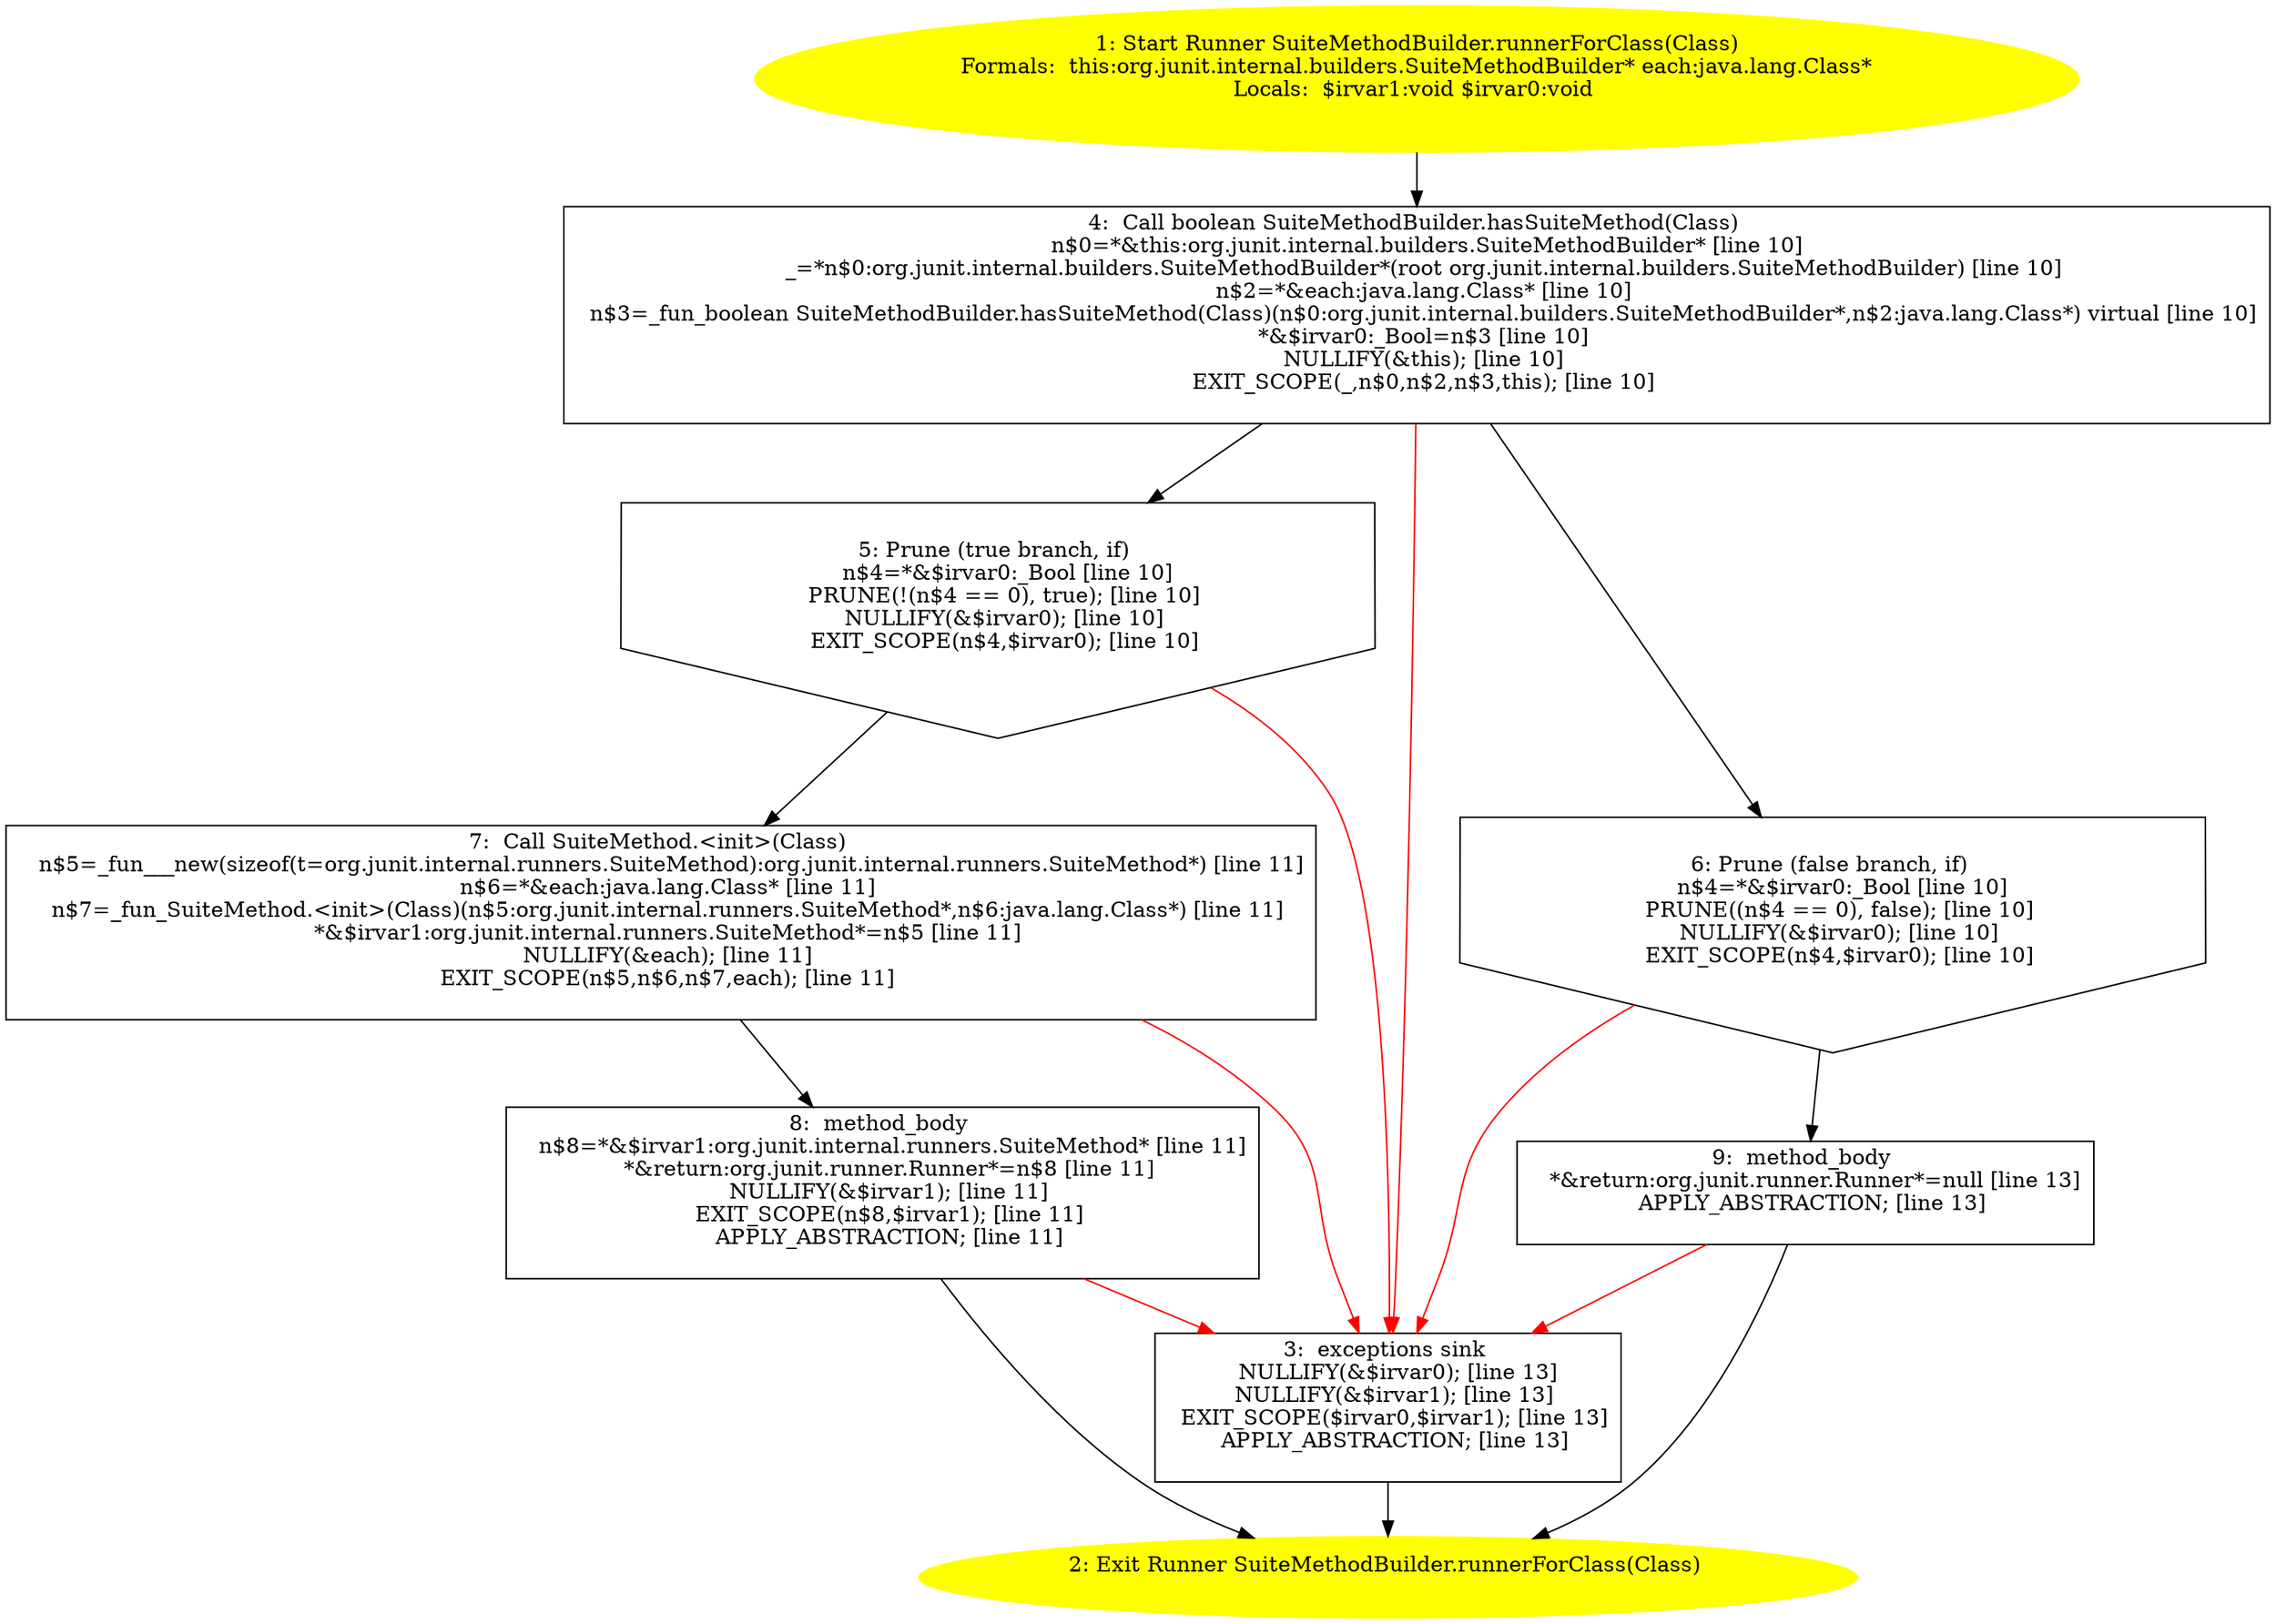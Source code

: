 /* @generated */
digraph cfg {
"org.junit.internal.builders.SuiteMethodBuilder.runnerForClass(java.lang.Class):org.junit.runner.Runn.ddab4838cca3ea2e6e2b805427147b58_1" [label="1: Start Runner SuiteMethodBuilder.runnerForClass(Class)\nFormals:  this:org.junit.internal.builders.SuiteMethodBuilder* each:java.lang.Class*\nLocals:  $irvar1:void $irvar0:void \n  " color=yellow style=filled]
	

	 "org.junit.internal.builders.SuiteMethodBuilder.runnerForClass(java.lang.Class):org.junit.runner.Runn.ddab4838cca3ea2e6e2b805427147b58_1" -> "org.junit.internal.builders.SuiteMethodBuilder.runnerForClass(java.lang.Class):org.junit.runner.Runn.ddab4838cca3ea2e6e2b805427147b58_4" ;
"org.junit.internal.builders.SuiteMethodBuilder.runnerForClass(java.lang.Class):org.junit.runner.Runn.ddab4838cca3ea2e6e2b805427147b58_2" [label="2: Exit Runner SuiteMethodBuilder.runnerForClass(Class) \n  " color=yellow style=filled]
	

"org.junit.internal.builders.SuiteMethodBuilder.runnerForClass(java.lang.Class):org.junit.runner.Runn.ddab4838cca3ea2e6e2b805427147b58_3" [label="3:  exceptions sink \n   NULLIFY(&$irvar0); [line 13]\n  NULLIFY(&$irvar1); [line 13]\n  EXIT_SCOPE($irvar0,$irvar1); [line 13]\n  APPLY_ABSTRACTION; [line 13]\n " shape="box"]
	

	 "org.junit.internal.builders.SuiteMethodBuilder.runnerForClass(java.lang.Class):org.junit.runner.Runn.ddab4838cca3ea2e6e2b805427147b58_3" -> "org.junit.internal.builders.SuiteMethodBuilder.runnerForClass(java.lang.Class):org.junit.runner.Runn.ddab4838cca3ea2e6e2b805427147b58_2" ;
"org.junit.internal.builders.SuiteMethodBuilder.runnerForClass(java.lang.Class):org.junit.runner.Runn.ddab4838cca3ea2e6e2b805427147b58_4" [label="4:  Call boolean SuiteMethodBuilder.hasSuiteMethod(Class) \n   n$0=*&this:org.junit.internal.builders.SuiteMethodBuilder* [line 10]\n  _=*n$0:org.junit.internal.builders.SuiteMethodBuilder*(root org.junit.internal.builders.SuiteMethodBuilder) [line 10]\n  n$2=*&each:java.lang.Class* [line 10]\n  n$3=_fun_boolean SuiteMethodBuilder.hasSuiteMethod(Class)(n$0:org.junit.internal.builders.SuiteMethodBuilder*,n$2:java.lang.Class*) virtual [line 10]\n  *&$irvar0:_Bool=n$3 [line 10]\n  NULLIFY(&this); [line 10]\n  EXIT_SCOPE(_,n$0,n$2,n$3,this); [line 10]\n " shape="box"]
	

	 "org.junit.internal.builders.SuiteMethodBuilder.runnerForClass(java.lang.Class):org.junit.runner.Runn.ddab4838cca3ea2e6e2b805427147b58_4" -> "org.junit.internal.builders.SuiteMethodBuilder.runnerForClass(java.lang.Class):org.junit.runner.Runn.ddab4838cca3ea2e6e2b805427147b58_5" ;
	 "org.junit.internal.builders.SuiteMethodBuilder.runnerForClass(java.lang.Class):org.junit.runner.Runn.ddab4838cca3ea2e6e2b805427147b58_4" -> "org.junit.internal.builders.SuiteMethodBuilder.runnerForClass(java.lang.Class):org.junit.runner.Runn.ddab4838cca3ea2e6e2b805427147b58_6" ;
	 "org.junit.internal.builders.SuiteMethodBuilder.runnerForClass(java.lang.Class):org.junit.runner.Runn.ddab4838cca3ea2e6e2b805427147b58_4" -> "org.junit.internal.builders.SuiteMethodBuilder.runnerForClass(java.lang.Class):org.junit.runner.Runn.ddab4838cca3ea2e6e2b805427147b58_3" [color="red" ];
"org.junit.internal.builders.SuiteMethodBuilder.runnerForClass(java.lang.Class):org.junit.runner.Runn.ddab4838cca3ea2e6e2b805427147b58_5" [label="5: Prune (true branch, if) \n   n$4=*&$irvar0:_Bool [line 10]\n  PRUNE(!(n$4 == 0), true); [line 10]\n  NULLIFY(&$irvar0); [line 10]\n  EXIT_SCOPE(n$4,$irvar0); [line 10]\n " shape="invhouse"]
	

	 "org.junit.internal.builders.SuiteMethodBuilder.runnerForClass(java.lang.Class):org.junit.runner.Runn.ddab4838cca3ea2e6e2b805427147b58_5" -> "org.junit.internal.builders.SuiteMethodBuilder.runnerForClass(java.lang.Class):org.junit.runner.Runn.ddab4838cca3ea2e6e2b805427147b58_7" ;
	 "org.junit.internal.builders.SuiteMethodBuilder.runnerForClass(java.lang.Class):org.junit.runner.Runn.ddab4838cca3ea2e6e2b805427147b58_5" -> "org.junit.internal.builders.SuiteMethodBuilder.runnerForClass(java.lang.Class):org.junit.runner.Runn.ddab4838cca3ea2e6e2b805427147b58_3" [color="red" ];
"org.junit.internal.builders.SuiteMethodBuilder.runnerForClass(java.lang.Class):org.junit.runner.Runn.ddab4838cca3ea2e6e2b805427147b58_6" [label="6: Prune (false branch, if) \n   n$4=*&$irvar0:_Bool [line 10]\n  PRUNE((n$4 == 0), false); [line 10]\n  NULLIFY(&$irvar0); [line 10]\n  EXIT_SCOPE(n$4,$irvar0); [line 10]\n " shape="invhouse"]
	

	 "org.junit.internal.builders.SuiteMethodBuilder.runnerForClass(java.lang.Class):org.junit.runner.Runn.ddab4838cca3ea2e6e2b805427147b58_6" -> "org.junit.internal.builders.SuiteMethodBuilder.runnerForClass(java.lang.Class):org.junit.runner.Runn.ddab4838cca3ea2e6e2b805427147b58_9" ;
	 "org.junit.internal.builders.SuiteMethodBuilder.runnerForClass(java.lang.Class):org.junit.runner.Runn.ddab4838cca3ea2e6e2b805427147b58_6" -> "org.junit.internal.builders.SuiteMethodBuilder.runnerForClass(java.lang.Class):org.junit.runner.Runn.ddab4838cca3ea2e6e2b805427147b58_3" [color="red" ];
"org.junit.internal.builders.SuiteMethodBuilder.runnerForClass(java.lang.Class):org.junit.runner.Runn.ddab4838cca3ea2e6e2b805427147b58_7" [label="7:  Call SuiteMethod.<init>(Class) \n   n$5=_fun___new(sizeof(t=org.junit.internal.runners.SuiteMethod):org.junit.internal.runners.SuiteMethod*) [line 11]\n  n$6=*&each:java.lang.Class* [line 11]\n  n$7=_fun_SuiteMethod.<init>(Class)(n$5:org.junit.internal.runners.SuiteMethod*,n$6:java.lang.Class*) [line 11]\n  *&$irvar1:org.junit.internal.runners.SuiteMethod*=n$5 [line 11]\n  NULLIFY(&each); [line 11]\n  EXIT_SCOPE(n$5,n$6,n$7,each); [line 11]\n " shape="box"]
	

	 "org.junit.internal.builders.SuiteMethodBuilder.runnerForClass(java.lang.Class):org.junit.runner.Runn.ddab4838cca3ea2e6e2b805427147b58_7" -> "org.junit.internal.builders.SuiteMethodBuilder.runnerForClass(java.lang.Class):org.junit.runner.Runn.ddab4838cca3ea2e6e2b805427147b58_8" ;
	 "org.junit.internal.builders.SuiteMethodBuilder.runnerForClass(java.lang.Class):org.junit.runner.Runn.ddab4838cca3ea2e6e2b805427147b58_7" -> "org.junit.internal.builders.SuiteMethodBuilder.runnerForClass(java.lang.Class):org.junit.runner.Runn.ddab4838cca3ea2e6e2b805427147b58_3" [color="red" ];
"org.junit.internal.builders.SuiteMethodBuilder.runnerForClass(java.lang.Class):org.junit.runner.Runn.ddab4838cca3ea2e6e2b805427147b58_8" [label="8:  method_body \n   n$8=*&$irvar1:org.junit.internal.runners.SuiteMethod* [line 11]\n  *&return:org.junit.runner.Runner*=n$8 [line 11]\n  NULLIFY(&$irvar1); [line 11]\n  EXIT_SCOPE(n$8,$irvar1); [line 11]\n  APPLY_ABSTRACTION; [line 11]\n " shape="box"]
	

	 "org.junit.internal.builders.SuiteMethodBuilder.runnerForClass(java.lang.Class):org.junit.runner.Runn.ddab4838cca3ea2e6e2b805427147b58_8" -> "org.junit.internal.builders.SuiteMethodBuilder.runnerForClass(java.lang.Class):org.junit.runner.Runn.ddab4838cca3ea2e6e2b805427147b58_2" ;
	 "org.junit.internal.builders.SuiteMethodBuilder.runnerForClass(java.lang.Class):org.junit.runner.Runn.ddab4838cca3ea2e6e2b805427147b58_8" -> "org.junit.internal.builders.SuiteMethodBuilder.runnerForClass(java.lang.Class):org.junit.runner.Runn.ddab4838cca3ea2e6e2b805427147b58_3" [color="red" ];
"org.junit.internal.builders.SuiteMethodBuilder.runnerForClass(java.lang.Class):org.junit.runner.Runn.ddab4838cca3ea2e6e2b805427147b58_9" [label="9:  method_body \n   *&return:org.junit.runner.Runner*=null [line 13]\n  APPLY_ABSTRACTION; [line 13]\n " shape="box"]
	

	 "org.junit.internal.builders.SuiteMethodBuilder.runnerForClass(java.lang.Class):org.junit.runner.Runn.ddab4838cca3ea2e6e2b805427147b58_9" -> "org.junit.internal.builders.SuiteMethodBuilder.runnerForClass(java.lang.Class):org.junit.runner.Runn.ddab4838cca3ea2e6e2b805427147b58_2" ;
	 "org.junit.internal.builders.SuiteMethodBuilder.runnerForClass(java.lang.Class):org.junit.runner.Runn.ddab4838cca3ea2e6e2b805427147b58_9" -> "org.junit.internal.builders.SuiteMethodBuilder.runnerForClass(java.lang.Class):org.junit.runner.Runn.ddab4838cca3ea2e6e2b805427147b58_3" [color="red" ];
}

